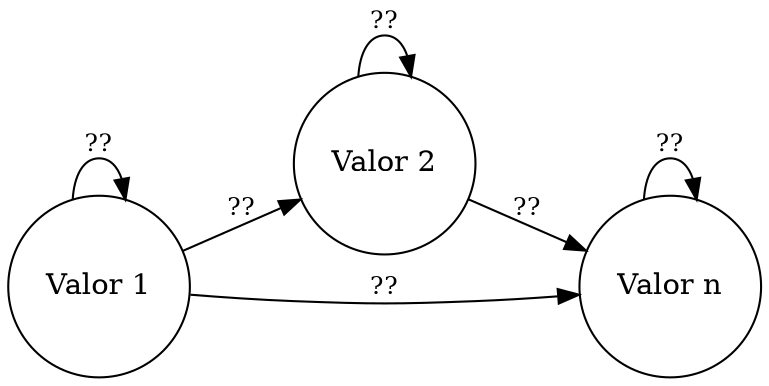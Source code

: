 digraph G {rankdir=LR;                       "Valor 1" -> "Valor 2" [label="??", fontsize=12];                       "Valor 1" -> "Valor n" [label="??", fontsize=12];                       "Valor 2" -> "Valor n" [label="??", fontsize=12];                       "Valor 1" -> "Valor 1" [label="??", fontsize=12];                       "Valor 2" -> "Valor 2" [label="??", fontsize=12];                       "Valor n" -> "Valor n" [label="??", fontsize=12];                       "Valor 1" [shape=circle];                       "Valor 2" [shape=circle];                       "Valor n" [shape=circle];                       }
